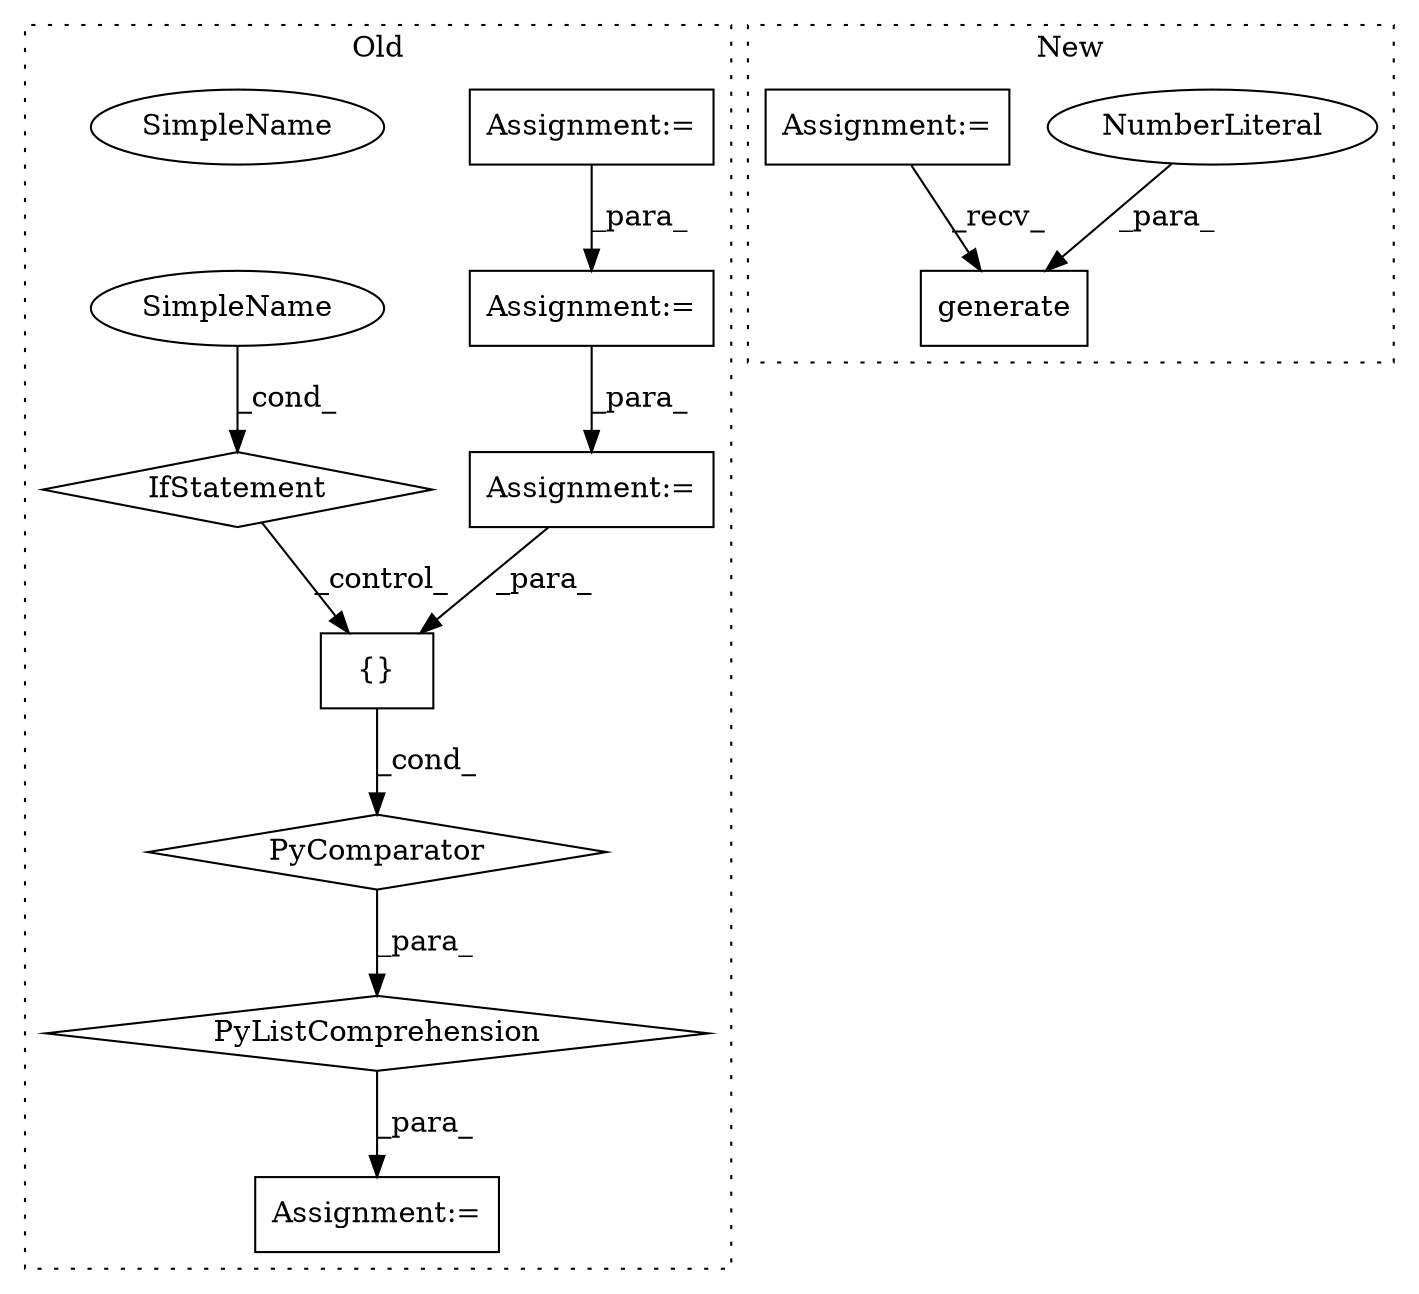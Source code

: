 digraph G {
subgraph cluster0 {
1 [label="PyComparator" a="113" s="1524" l="31" shape="diamond"];
3 [label="Assignment:=" a="7" s="1332" l="1" shape="box"];
4 [label="Assignment:=" a="7" s="1210" l="1" shape="box"];
5 [label="PyListComprehension" a="109" s="1356" l="207" shape="diamond"];
7 [label="{}" a="4" s="1377,1383" l="1,1" shape="box"];
8 [label="IfStatement" a="25" s="1524" l="31" shape="diamond"];
9 [label="SimpleName" a="42" s="1550" l="5" shape="ellipse"];
11 [label="Assignment:=" a="7" s="1277" l="1" shape="box"];
12 [label="Assignment:=" a="7" s="1524" l="31" shape="box"];
13 [label="SimpleName" a="42" s="1550" l="5" shape="ellipse"];
label = "Old";
style="dotted";
}
subgraph cluster1 {
2 [label="generate" a="32" s="1733,1762" l="9,1" shape="box"];
6 [label="NumberLiteral" a="34" s="1760" l="2" shape="ellipse"];
10 [label="Assignment:=" a="7" s="1483" l="1" shape="box"];
label = "New";
style="dotted";
}
1 -> 5 [label="_para_"];
4 -> 11 [label="_para_"];
5 -> 3 [label="_para_"];
6 -> 2 [label="_para_"];
7 -> 1 [label="_cond_"];
8 -> 7 [label="_control_"];
10 -> 2 [label="_recv_"];
11 -> 12 [label="_para_"];
12 -> 7 [label="_para_"];
13 -> 8 [label="_cond_"];
}